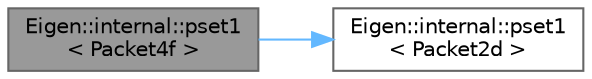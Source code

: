 digraph "Eigen::internal::pset1&lt; Packet4f &gt;"
{
 // LATEX_PDF_SIZE
  bgcolor="transparent";
  edge [fontname=Helvetica,fontsize=10,labelfontname=Helvetica,labelfontsize=10];
  node [fontname=Helvetica,fontsize=10,shape=box,height=0.2,width=0.4];
  rankdir="LR";
  Node1 [id="Node000001",label="Eigen::internal::pset1\l\< Packet4f \>",height=0.2,width=0.4,color="gray40", fillcolor="grey60", style="filled", fontcolor="black",tooltip=" "];
  Node1 -> Node2 [id="edge1_Node000001_Node000002",color="steelblue1",style="solid",tooltip=" "];
  Node2 [id="Node000002",label="Eigen::internal::pset1\l\< Packet2d \>",height=0.2,width=0.4,color="grey40", fillcolor="white", style="filled",URL="$namespace_eigen_1_1internal.html#a6024368181b050eb03ef7eea98f084ea",tooltip=" "];
}
